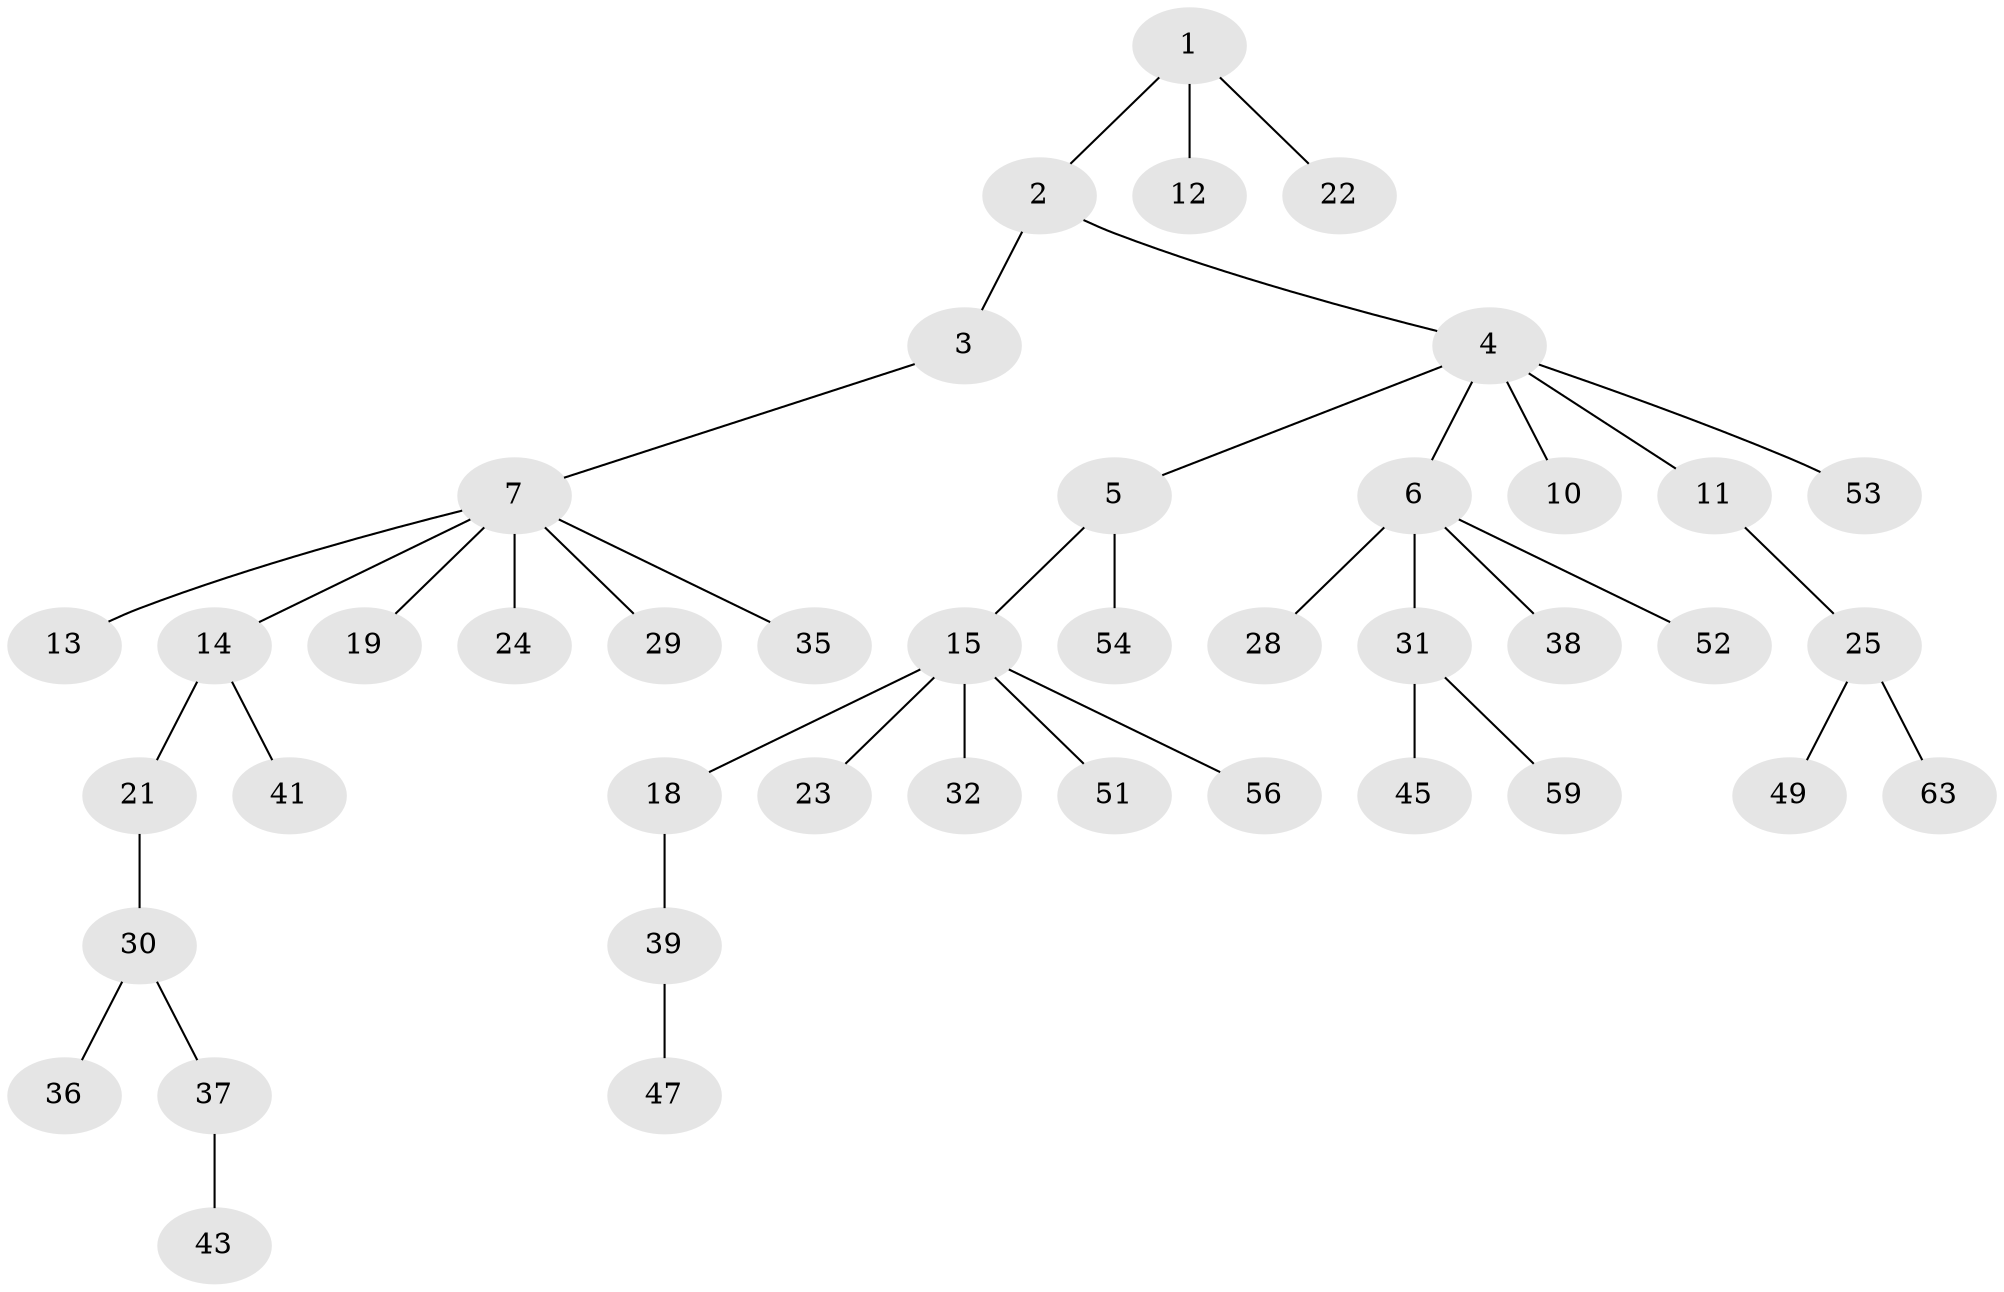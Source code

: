 // original degree distribution, {3: 0.15873015873015872, 4: 0.06349206349206349, 6: 0.015873015873015872, 2: 0.19047619047619047, 5: 0.047619047619047616, 1: 0.5238095238095238}
// Generated by graph-tools (version 1.1) at 2025/42/03/06/25 10:42:03]
// undirected, 42 vertices, 41 edges
graph export_dot {
graph [start="1"]
  node [color=gray90,style=filled];
  1;
  2 [super="+20"];
  3 [super="+40"];
  4 [super="+42"];
  5 [super="+8"];
  6 [super="+27"];
  7 [super="+9"];
  10 [super="+26"];
  11 [super="+34"];
  12 [super="+61"];
  13;
  14 [super="+17"];
  15 [super="+16"];
  18;
  19;
  21 [super="+58"];
  22 [super="+55"];
  23;
  24 [super="+57"];
  25 [super="+33"];
  28;
  29;
  30 [super="+44"];
  31 [super="+60"];
  32;
  35;
  36;
  37 [super="+50"];
  38 [super="+48"];
  39 [super="+62"];
  41;
  43;
  45 [super="+46"];
  47;
  49;
  51;
  52;
  53;
  54;
  56;
  59;
  63;
  1 -- 2;
  1 -- 12;
  1 -- 22;
  2 -- 3;
  2 -- 4;
  3 -- 7;
  4 -- 5;
  4 -- 6;
  4 -- 10;
  4 -- 11;
  4 -- 53;
  5 -- 54;
  5 -- 15;
  6 -- 28;
  6 -- 31;
  6 -- 38;
  6 -- 52;
  7 -- 13;
  7 -- 19;
  7 -- 24;
  7 -- 35;
  7 -- 29;
  7 -- 14;
  11 -- 25;
  14 -- 41;
  14 -- 21;
  15 -- 23;
  15 -- 51;
  15 -- 56;
  15 -- 32;
  15 -- 18;
  18 -- 39;
  21 -- 30;
  25 -- 49;
  25 -- 63;
  30 -- 36;
  30 -- 37;
  31 -- 45;
  31 -- 59;
  37 -- 43;
  39 -- 47;
}
